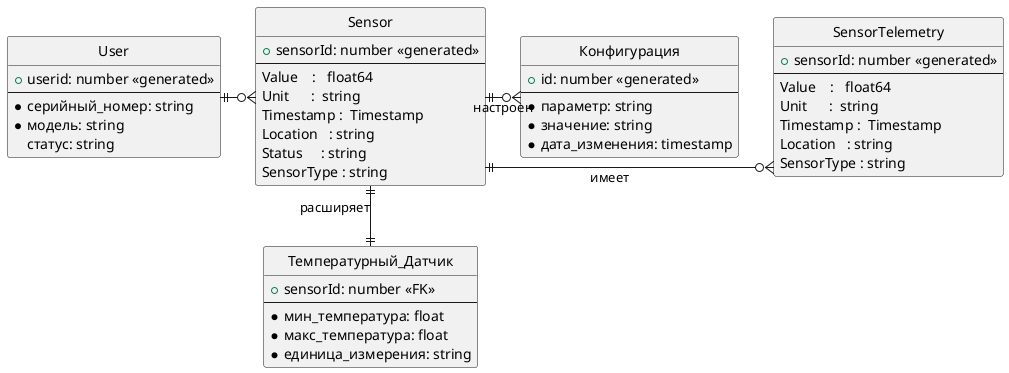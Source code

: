 @startuml
' Настройки диаграммы
hide circle
skinparam linetype ortho

' Сущности для контекста "Телеметрия датчиков"
entity "User" as user {
  + userid: number <<generated>>
  --
  * серийный_номер: string
  * модель: string
  статус: string
}

' Сущности для контекста "Телеметрия датчиков"
entity "Sensor" as sensor {
  + sensorId: number <<generated>>
  --
    Value    :   float64 
    Unit      :  string 
    Timestamp :  Timestamp
    Location   : string    
    Status     : string
    SensorType : string    
}

entity "SensorTelemetry" as reading {
  + sensorId: number <<generated>>
  --
    Value    :   float64 
    Unit      :  string 
    Timestamp :  Timestamp
    Location   : string    
	  SensorType : string    
}

' Сущности для контекста "Управление датчиками"
entity "Конфигурация" as config {
  + id: number <<generated>>
  --
  * параметр: string
  * значение: string
  * дата_изменения: timestamp
}

' Сущности для контекста "Датчики температуры"
entity "Температурный_Датчик" as temp_sensor {
  + sensorId: number <<FK>>
  --
  * мин_температура: float
  * макс_температура: float
  * единица_измерения: string
}

' Связи между сущностями
user ||-o{ sensor

sensor ||-o{ reading : "имеет"
sensor ||-o{ config : "настроен"
sensor ||--|| temp_sensor : "расширяет"

@enduml